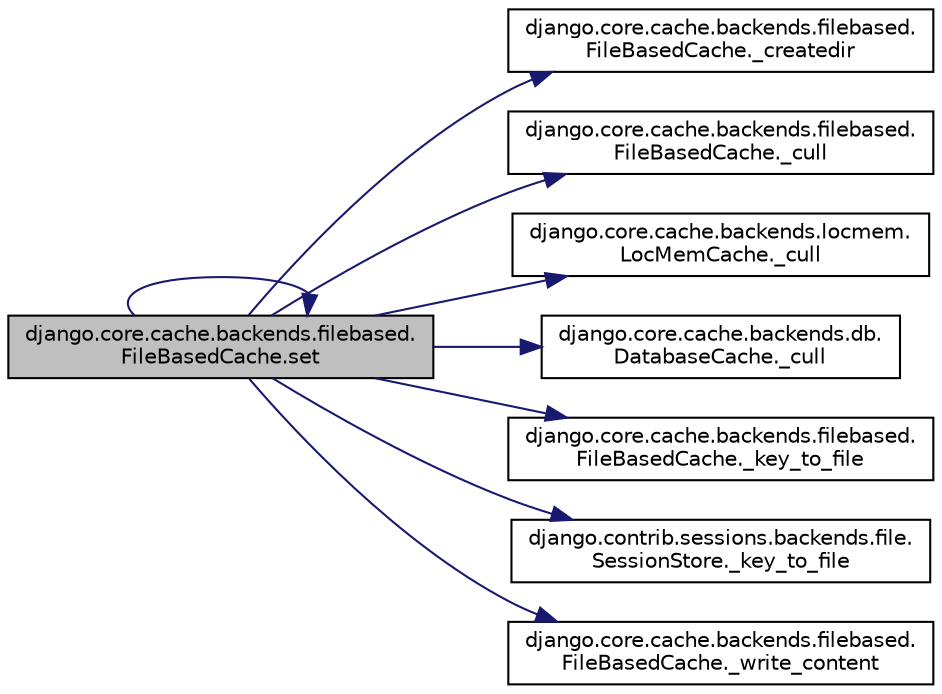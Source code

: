 digraph "django.core.cache.backends.filebased.FileBasedCache.set"
{
 // LATEX_PDF_SIZE
  edge [fontname="Helvetica",fontsize="10",labelfontname="Helvetica",labelfontsize="10"];
  node [fontname="Helvetica",fontsize="10",shape=record];
  rankdir="LR";
  Node1 [label="django.core.cache.backends.filebased.\lFileBasedCache.set",height=0.2,width=0.4,color="black", fillcolor="grey75", style="filled", fontcolor="black",tooltip=" "];
  Node1 -> Node2 [color="midnightblue",fontsize="10",style="solid",fontname="Helvetica"];
  Node2 [label="django.core.cache.backends.filebased.\lFileBasedCache._createdir",height=0.2,width=0.4,color="black", fillcolor="white", style="filled",URL="$df/d01/classdjango_1_1core_1_1cache_1_1backends_1_1filebased_1_1_file_based_cache.html#a26e682b4a15cd64bc3614818ed357385",tooltip=" "];
  Node1 -> Node3 [color="midnightblue",fontsize="10",style="solid",fontname="Helvetica"];
  Node3 [label="django.core.cache.backends.filebased.\lFileBasedCache._cull",height=0.2,width=0.4,color="black", fillcolor="white", style="filled",URL="$df/d01/classdjango_1_1core_1_1cache_1_1backends_1_1filebased_1_1_file_based_cache.html#acd59fee5683302a256bd89779db3857a",tooltip=" "];
  Node1 -> Node4 [color="midnightblue",fontsize="10",style="solid",fontname="Helvetica"];
  Node4 [label="django.core.cache.backends.locmem.\lLocMemCache._cull",height=0.2,width=0.4,color="black", fillcolor="white", style="filled",URL="$de/d7d/classdjango_1_1core_1_1cache_1_1backends_1_1locmem_1_1_loc_mem_cache.html#a7579cda1f7871631797e81325229023e",tooltip=" "];
  Node1 -> Node5 [color="midnightblue",fontsize="10",style="solid",fontname="Helvetica"];
  Node5 [label="django.core.cache.backends.db.\lDatabaseCache._cull",height=0.2,width=0.4,color="black", fillcolor="white", style="filled",URL="$d7/dcb/classdjango_1_1core_1_1cache_1_1backends_1_1db_1_1_database_cache.html#ad31f4bb0ff724c0797ad99ebe91f0d3e",tooltip=" "];
  Node1 -> Node6 [color="midnightblue",fontsize="10",style="solid",fontname="Helvetica"];
  Node6 [label="django.core.cache.backends.filebased.\lFileBasedCache._key_to_file",height=0.2,width=0.4,color="black", fillcolor="white", style="filled",URL="$df/d01/classdjango_1_1core_1_1cache_1_1backends_1_1filebased_1_1_file_based_cache.html#ad8ca7d2ca519f2992c42cc633be6321c",tooltip=" "];
  Node1 -> Node7 [color="midnightblue",fontsize="10",style="solid",fontname="Helvetica"];
  Node7 [label="django.contrib.sessions.backends.file.\lSessionStore._key_to_file",height=0.2,width=0.4,color="black", fillcolor="white", style="filled",URL="$dc/dba/classdjango_1_1contrib_1_1sessions_1_1backends_1_1file_1_1_session_store.html#ac0c216417e5122c63a83dfcb57025e92",tooltip=" "];
  Node1 -> Node8 [color="midnightblue",fontsize="10",style="solid",fontname="Helvetica"];
  Node8 [label="django.core.cache.backends.filebased.\lFileBasedCache._write_content",height=0.2,width=0.4,color="black", fillcolor="white", style="filled",URL="$df/d01/classdjango_1_1core_1_1cache_1_1backends_1_1filebased_1_1_file_based_cache.html#af2174aa25d666f57386bab1a9c780f46",tooltip=" "];
  Node1 -> Node1 [color="midnightblue",fontsize="10",style="solid",fontname="Helvetica"];
}
